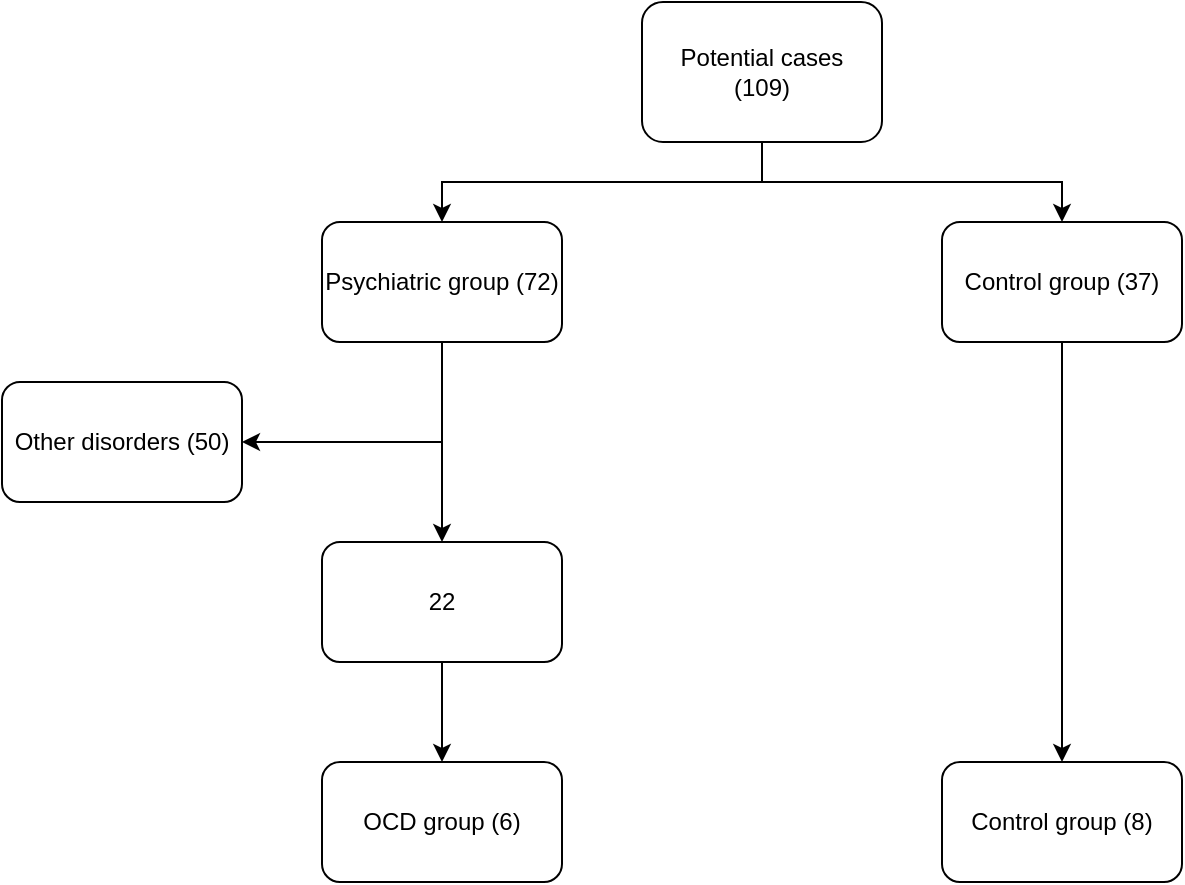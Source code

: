 <mxfile version="17.3.0" type="github">
  <diagram id="C5RBs43oDa-KdzZeNtuy" name="Page-1">
    <mxGraphModel dx="2048" dy="654" grid="1" gridSize="10" guides="1" tooltips="1" connect="1" arrows="1" fold="1" page="1" pageScale="1" pageWidth="827" pageHeight="1169" math="0" shadow="0">
      <root>
        <mxCell id="WIyWlLk6GJQsqaUBKTNV-0" />
        <mxCell id="WIyWlLk6GJQsqaUBKTNV-1" parent="WIyWlLk6GJQsqaUBKTNV-0" />
        <mxCell id="RJiXKfnvWJ7oCN7w-pNp-13" style="edgeStyle=orthogonalEdgeStyle;rounded=0;orthogonalLoop=1;jettySize=auto;html=1;entryX=0.5;entryY=0;entryDx=0;entryDy=0;exitX=0.5;exitY=1;exitDx=0;exitDy=0;" edge="1" parent="WIyWlLk6GJQsqaUBKTNV-1" source="WIyWlLk6GJQsqaUBKTNV-3" target="RJiXKfnvWJ7oCN7w-pNp-3">
          <mxGeometry relative="1" as="geometry">
            <mxPoint x="220" y="200" as="targetPoint" />
            <Array as="points">
              <mxPoint x="220" y="140" />
              <mxPoint x="370" y="140" />
            </Array>
          </mxGeometry>
        </mxCell>
        <mxCell id="RJiXKfnvWJ7oCN7w-pNp-14" style="edgeStyle=orthogonalEdgeStyle;rounded=0;orthogonalLoop=1;jettySize=auto;html=1;entryX=0.5;entryY=0;entryDx=0;entryDy=0;exitX=0.5;exitY=1;exitDx=0;exitDy=0;" edge="1" parent="WIyWlLk6GJQsqaUBKTNV-1" source="WIyWlLk6GJQsqaUBKTNV-3" target="RJiXKfnvWJ7oCN7w-pNp-6">
          <mxGeometry relative="1" as="geometry">
            <mxPoint x="120" y="190" as="targetPoint" />
          </mxGeometry>
        </mxCell>
        <mxCell id="WIyWlLk6GJQsqaUBKTNV-3" value="&lt;div&gt;Potential cases&lt;/div&gt;&lt;div&gt;(109)&lt;/div&gt;" style="rounded=1;whiteSpace=wrap;html=1;fontSize=12;glass=0;strokeWidth=1;shadow=0;" parent="WIyWlLk6GJQsqaUBKTNV-1" vertex="1">
          <mxGeometry x="160" y="50" width="120" height="70" as="geometry" />
        </mxCell>
        <mxCell id="RJiXKfnvWJ7oCN7w-pNp-11" style="edgeStyle=orthogonalEdgeStyle;rounded=0;orthogonalLoop=1;jettySize=auto;html=1;entryX=0.5;entryY=0;entryDx=0;entryDy=0;" edge="1" parent="WIyWlLk6GJQsqaUBKTNV-1" source="RJiXKfnvWJ7oCN7w-pNp-3" target="RJiXKfnvWJ7oCN7w-pNp-12">
          <mxGeometry relative="1" as="geometry">
            <mxPoint x="410" y="440" as="targetPoint" />
          </mxGeometry>
        </mxCell>
        <mxCell id="RJiXKfnvWJ7oCN7w-pNp-3" value="Control group (37)" style="rounded=1;whiteSpace=wrap;html=1;" vertex="1" parent="WIyWlLk6GJQsqaUBKTNV-1">
          <mxGeometry x="310" y="160" width="120" height="60" as="geometry" />
        </mxCell>
        <mxCell id="RJiXKfnvWJ7oCN7w-pNp-19" style="edgeStyle=orthogonalEdgeStyle;rounded=0;orthogonalLoop=1;jettySize=auto;html=1;entryX=0.5;entryY=0;entryDx=0;entryDy=0;" edge="1" parent="WIyWlLk6GJQsqaUBKTNV-1" source="RJiXKfnvWJ7oCN7w-pNp-7" target="RJiXKfnvWJ7oCN7w-pNp-20">
          <mxGeometry relative="1" as="geometry">
            <mxPoint x="60" y="560.0" as="targetPoint" />
          </mxGeometry>
        </mxCell>
        <mxCell id="RJiXKfnvWJ7oCN7w-pNp-7" value="22" style="rounded=1;whiteSpace=wrap;html=1;" vertex="1" parent="WIyWlLk6GJQsqaUBKTNV-1">
          <mxGeometry y="320" width="120" height="60" as="geometry" />
        </mxCell>
        <mxCell id="RJiXKfnvWJ7oCN7w-pNp-10" value="Other disorders (50)" style="rounded=1;whiteSpace=wrap;html=1;" vertex="1" parent="WIyWlLk6GJQsqaUBKTNV-1">
          <mxGeometry x="-160" y="240" width="120" height="60" as="geometry" />
        </mxCell>
        <mxCell id="RJiXKfnvWJ7oCN7w-pNp-12" value="Control group (8)" style="rounded=1;whiteSpace=wrap;html=1;" vertex="1" parent="WIyWlLk6GJQsqaUBKTNV-1">
          <mxGeometry x="310" y="430" width="120" height="60" as="geometry" />
        </mxCell>
        <mxCell id="RJiXKfnvWJ7oCN7w-pNp-17" style="edgeStyle=orthogonalEdgeStyle;rounded=0;orthogonalLoop=1;jettySize=auto;html=1;entryX=0.5;entryY=0;entryDx=0;entryDy=0;" edge="1" parent="WIyWlLk6GJQsqaUBKTNV-1" source="RJiXKfnvWJ7oCN7w-pNp-6" target="RJiXKfnvWJ7oCN7w-pNp-7">
          <mxGeometry relative="1" as="geometry" />
        </mxCell>
        <mxCell id="RJiXKfnvWJ7oCN7w-pNp-18" style="edgeStyle=orthogonalEdgeStyle;rounded=0;orthogonalLoop=1;jettySize=auto;html=1;entryX=1;entryY=0.5;entryDx=0;entryDy=0;exitX=0.5;exitY=1;exitDx=0;exitDy=0;" edge="1" parent="WIyWlLk6GJQsqaUBKTNV-1" source="RJiXKfnvWJ7oCN7w-pNp-6" target="RJiXKfnvWJ7oCN7w-pNp-10">
          <mxGeometry relative="1" as="geometry" />
        </mxCell>
        <mxCell id="RJiXKfnvWJ7oCN7w-pNp-6" value="Psychiatric group (72)" style="rounded=1;whiteSpace=wrap;html=1;" vertex="1" parent="WIyWlLk6GJQsqaUBKTNV-1">
          <mxGeometry y="160" width="120" height="60" as="geometry" />
        </mxCell>
        <mxCell id="RJiXKfnvWJ7oCN7w-pNp-20" value="OCD group (6)" style="rounded=1;whiteSpace=wrap;html=1;" vertex="1" parent="WIyWlLk6GJQsqaUBKTNV-1">
          <mxGeometry y="430" width="120" height="60" as="geometry" />
        </mxCell>
      </root>
    </mxGraphModel>
  </diagram>
</mxfile>
